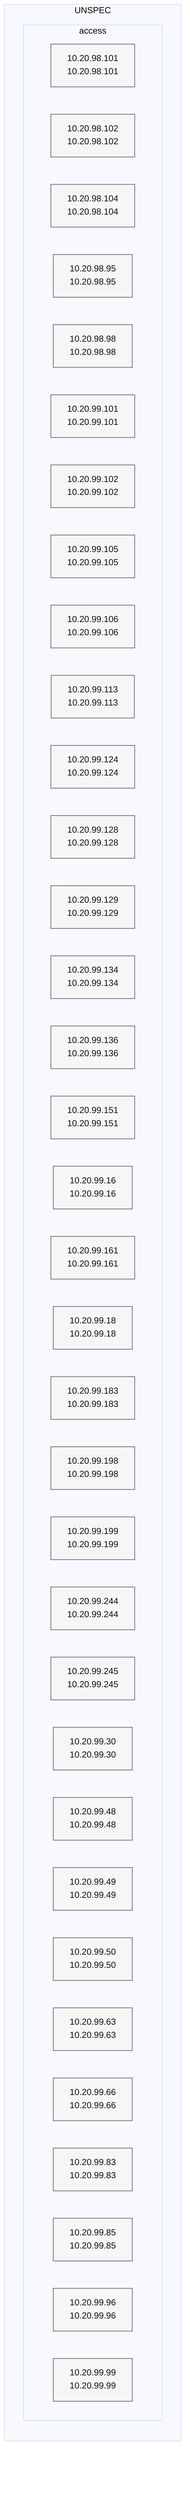 %% Диаграмма генерирована Mermaid NetDocs
%% Режимы: LR + (optional) elk
%%{init: {"theme": "base", "flowchart": {"htmlLabels": true, "curve": "basis"}}}%%
flowchart LR


subgraph "UNSPEC"
  subgraph "access"
    10.20.98.101["10.20.98.101<br/>10.20.98.101"]:::access
    10.20.98.102["10.20.98.102<br/>10.20.98.102"]:::access
    10.20.98.104["10.20.98.104<br/>10.20.98.104"]:::access
    10.20.98.95["10.20.98.95<br/>10.20.98.95"]:::access
    10.20.98.98["10.20.98.98<br/>10.20.98.98"]:::access
    10.20.99.101["10.20.99.101<br/>10.20.99.101"]:::access
    10.20.99.102["10.20.99.102<br/>10.20.99.102"]:::access
    10.20.99.105["10.20.99.105<br/>10.20.99.105"]:::access
    10.20.99.106["10.20.99.106<br/>10.20.99.106"]:::access
    10.20.99.113["10.20.99.113<br/>10.20.99.113"]:::access
    10.20.99.124["10.20.99.124<br/>10.20.99.124"]:::access
    10.20.99.128["10.20.99.128<br/>10.20.99.128"]:::access
    10.20.99.129["10.20.99.129<br/>10.20.99.129"]:::access
    10.20.99.134["10.20.99.134<br/>10.20.99.134"]:::access
    10.20.99.136["10.20.99.136<br/>10.20.99.136"]:::access
    10.20.99.151["10.20.99.151<br/>10.20.99.151"]:::access
    10.20.99.16["10.20.99.16<br/>10.20.99.16"]:::access
    10.20.99.161["10.20.99.161<br/>10.20.99.161"]:::access
    10.20.99.18["10.20.99.18<br/>10.20.99.18"]:::access
    10.20.99.183["10.20.99.183<br/>10.20.99.183"]:::access
    10.20.99.198["10.20.99.198<br/>10.20.99.198"]:::access
    10.20.99.199["10.20.99.199<br/>10.20.99.199"]:::access
    10.20.99.244["10.20.99.244<br/>10.20.99.244"]:::access
    10.20.99.245["10.20.99.245<br/>10.20.99.245"]:::access
    10.20.99.30["10.20.99.30<br/>10.20.99.30"]:::access
    10.20.99.48["10.20.99.48<br/>10.20.99.48"]:::access
    10.20.99.49["10.20.99.49<br/>10.20.99.49"]:::access
    10.20.99.50["10.20.99.50<br/>10.20.99.50"]:::access
    10.20.99.63["10.20.99.63<br/>10.20.99.63"]:::access
    10.20.99.66["10.20.99.66<br/>10.20.99.66"]:::access
    10.20.99.83["10.20.99.83<br/>10.20.99.83"]:::access
    10.20.99.85["10.20.99.85<br/>10.20.99.85"]:::access
    10.20.99.96["10.20.99.96<br/>10.20.99.96"]:::access
    10.20.99.99["10.20.99.99<br/>10.20.99.99"]:::access
  end
end


classDef core   stroke-width:2px,stroke:#1f77b4,fill:#e6f1fb,color:#111;
classDef dist   stroke-width:2px,stroke:#2ca02c,fill:#eaf7ea,color:#111;
classDef access stroke-width:1.5px,stroke:#7f7f7f,fill:#f6f6f6,color:#111;
classDef wan    stroke-width:2px,stroke:#9467bd,fill:#f2e9fb,color:#111;
classDef dmz    stroke-width:2px,stroke:#d62728,fill:#fdeaea,color:#111;
classDef mgmt   stroke-width:1.5px,stroke:#bcbd22,fill:#fbfbe6,color:#111;
classDef wifi  stroke-width:1.5px,stroke:#1f77b4,fill:#eef7ff,color:#111;